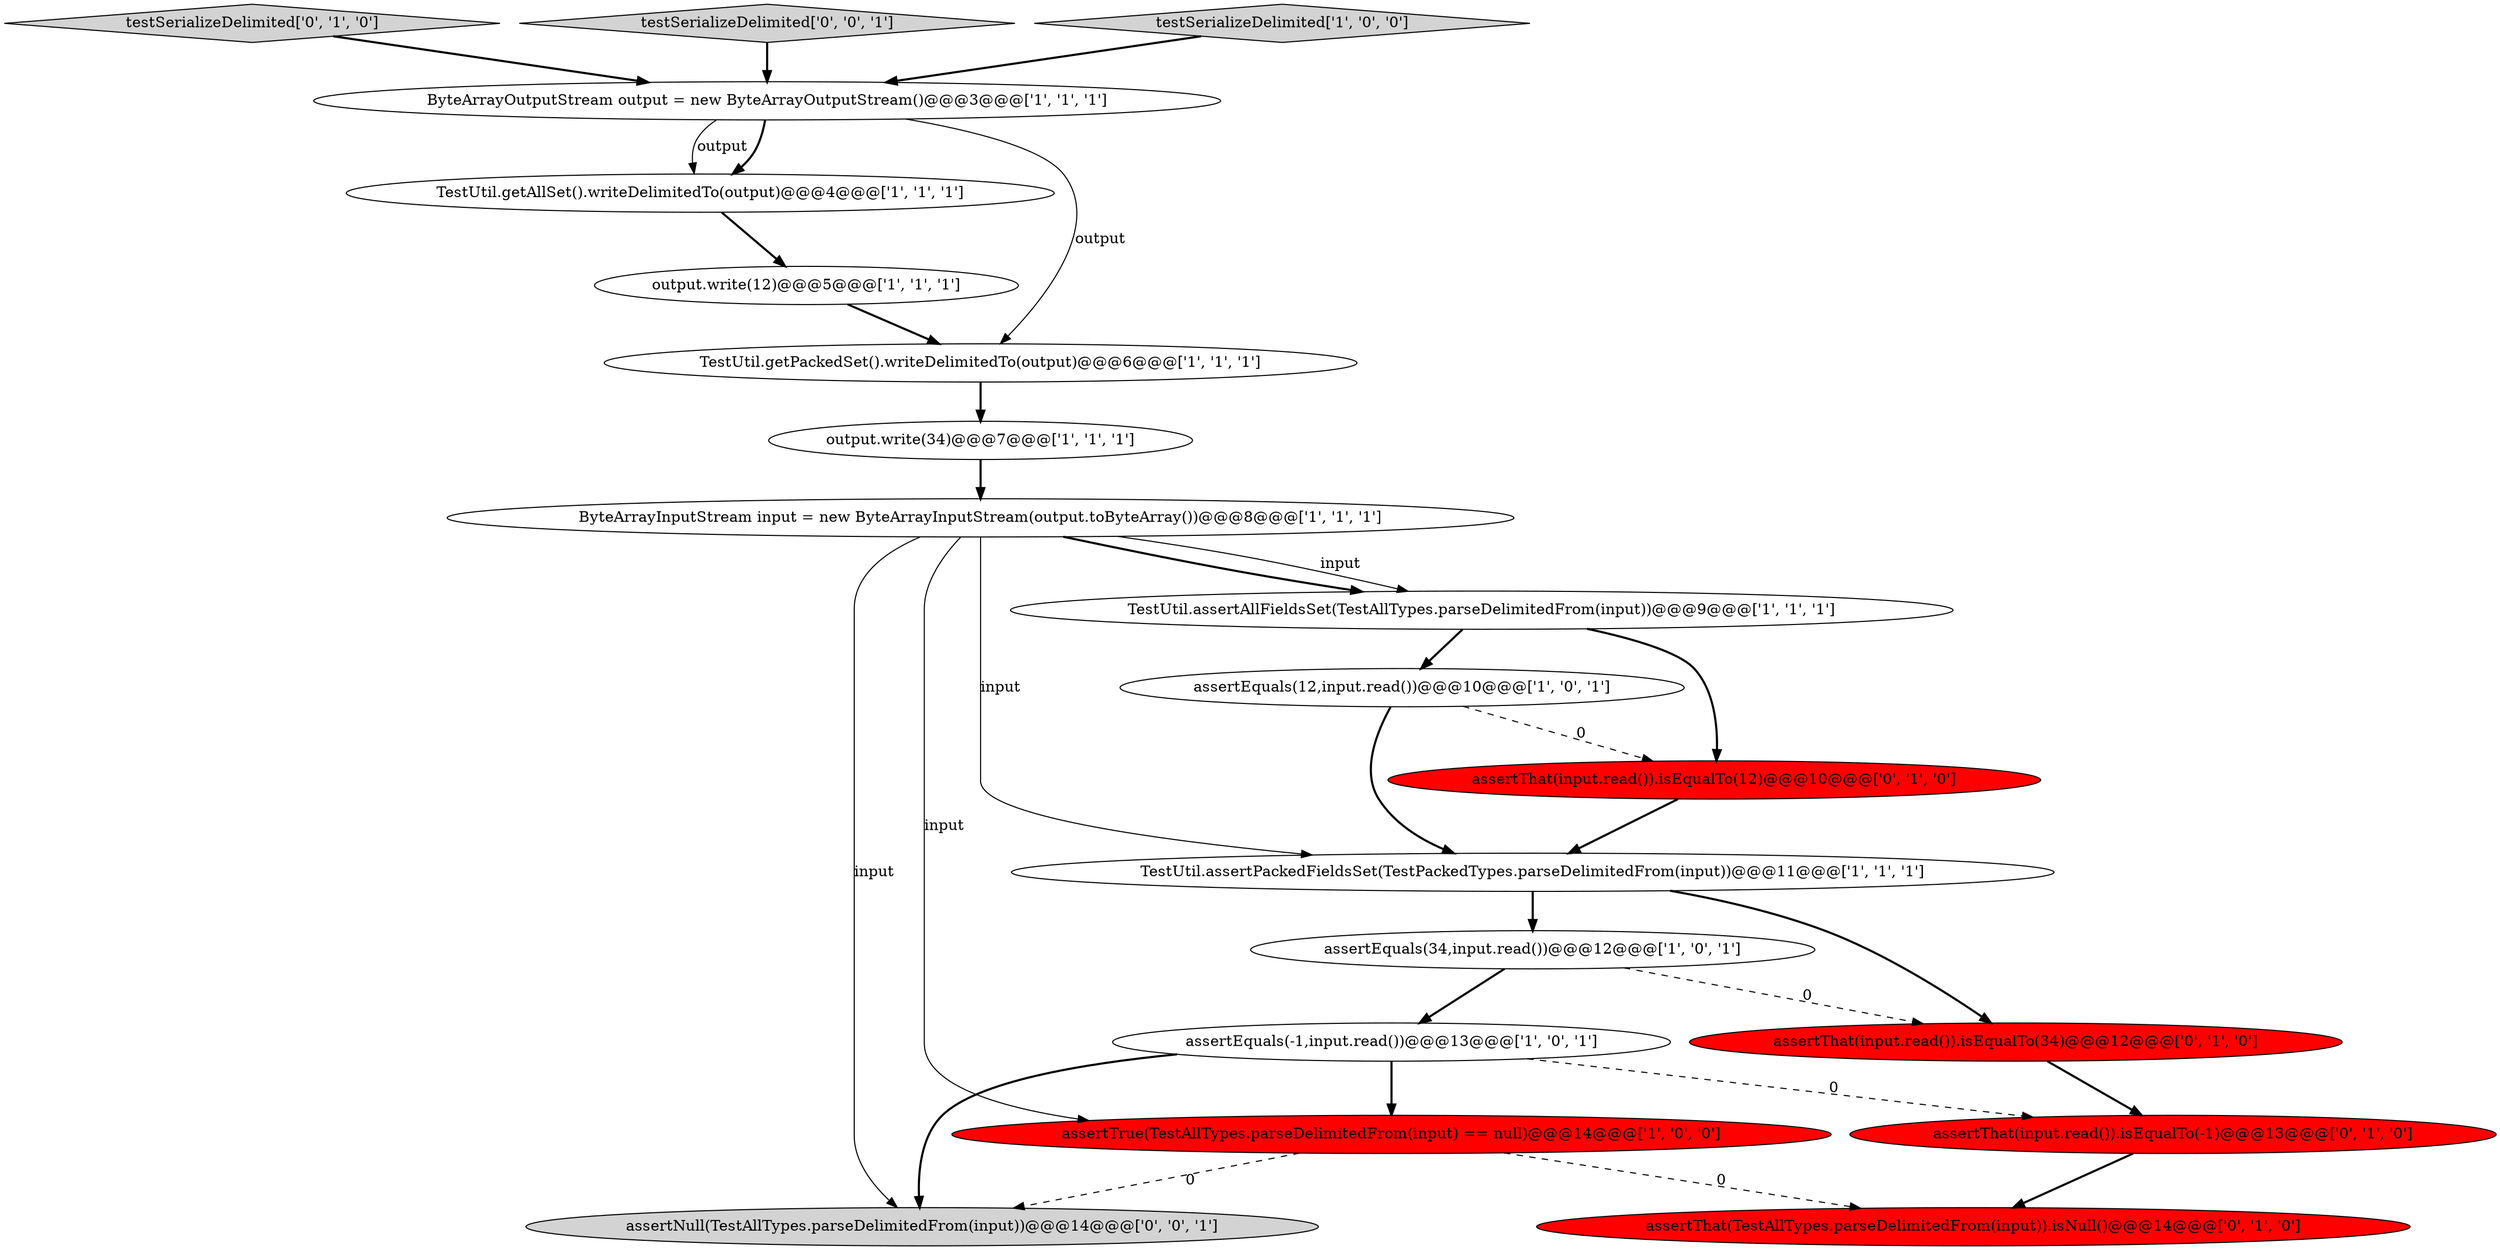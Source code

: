 digraph {
3 [style = filled, label = "assertEquals(-1,input.read())@@@13@@@['1', '0', '1']", fillcolor = white, shape = ellipse image = "AAA0AAABBB1BBB"];
10 [style = filled, label = "output.write(12)@@@5@@@['1', '1', '1']", fillcolor = white, shape = ellipse image = "AAA0AAABBB1BBB"];
19 [style = filled, label = "assertNull(TestAllTypes.parseDelimitedFrom(input))@@@14@@@['0', '0', '1']", fillcolor = lightgray, shape = ellipse image = "AAA0AAABBB3BBB"];
1 [style = filled, label = "TestUtil.assertPackedFieldsSet(TestPackedTypes.parseDelimitedFrom(input))@@@11@@@['1', '1', '1']", fillcolor = white, shape = ellipse image = "AAA0AAABBB1BBB"];
17 [style = filled, label = "assertThat(input.read()).isEqualTo(34)@@@12@@@['0', '1', '0']", fillcolor = red, shape = ellipse image = "AAA1AAABBB2BBB"];
6 [style = filled, label = "ByteArrayInputStream input = new ByteArrayInputStream(output.toByteArray())@@@8@@@['1', '1', '1']", fillcolor = white, shape = ellipse image = "AAA0AAABBB1BBB"];
8 [style = filled, label = "TestUtil.assertAllFieldsSet(TestAllTypes.parseDelimitedFrom(input))@@@9@@@['1', '1', '1']", fillcolor = white, shape = ellipse image = "AAA0AAABBB1BBB"];
4 [style = filled, label = "TestUtil.getAllSet().writeDelimitedTo(output)@@@4@@@['1', '1', '1']", fillcolor = white, shape = ellipse image = "AAA0AAABBB1BBB"];
5 [style = filled, label = "assertEquals(12,input.read())@@@10@@@['1', '0', '1']", fillcolor = white, shape = ellipse image = "AAA0AAABBB1BBB"];
16 [style = filled, label = "assertThat(TestAllTypes.parseDelimitedFrom(input)).isNull()@@@14@@@['0', '1', '0']", fillcolor = red, shape = ellipse image = "AAA1AAABBB2BBB"];
9 [style = filled, label = "assertEquals(34,input.read())@@@12@@@['1', '0', '1']", fillcolor = white, shape = ellipse image = "AAA0AAABBB1BBB"];
13 [style = filled, label = "testSerializeDelimited['0', '1', '0']", fillcolor = lightgray, shape = diamond image = "AAA0AAABBB2BBB"];
11 [style = filled, label = "TestUtil.getPackedSet().writeDelimitedTo(output)@@@6@@@['1', '1', '1']", fillcolor = white, shape = ellipse image = "AAA0AAABBB1BBB"];
14 [style = filled, label = "assertThat(input.read()).isEqualTo(-1)@@@13@@@['0', '1', '0']", fillcolor = red, shape = ellipse image = "AAA1AAABBB2BBB"];
18 [style = filled, label = "testSerializeDelimited['0', '0', '1']", fillcolor = lightgray, shape = diamond image = "AAA0AAABBB3BBB"];
0 [style = filled, label = "assertTrue(TestAllTypes.parseDelimitedFrom(input) == null)@@@14@@@['1', '0', '0']", fillcolor = red, shape = ellipse image = "AAA1AAABBB1BBB"];
2 [style = filled, label = "ByteArrayOutputStream output = new ByteArrayOutputStream()@@@3@@@['1', '1', '1']", fillcolor = white, shape = ellipse image = "AAA0AAABBB1BBB"];
7 [style = filled, label = "testSerializeDelimited['1', '0', '0']", fillcolor = lightgray, shape = diamond image = "AAA0AAABBB1BBB"];
12 [style = filled, label = "output.write(34)@@@7@@@['1', '1', '1']", fillcolor = white, shape = ellipse image = "AAA0AAABBB1BBB"];
15 [style = filled, label = "assertThat(input.read()).isEqualTo(12)@@@10@@@['0', '1', '0']", fillcolor = red, shape = ellipse image = "AAA1AAABBB2BBB"];
14->16 [style = bold, label=""];
4->10 [style = bold, label=""];
8->15 [style = bold, label=""];
0->19 [style = dashed, label="0"];
0->16 [style = dashed, label="0"];
11->12 [style = bold, label=""];
18->2 [style = bold, label=""];
6->8 [style = solid, label="input"];
12->6 [style = bold, label=""];
2->4 [style = bold, label=""];
6->19 [style = solid, label="input"];
3->0 [style = bold, label=""];
1->9 [style = bold, label=""];
1->17 [style = bold, label=""];
5->1 [style = bold, label=""];
10->11 [style = bold, label=""];
8->5 [style = bold, label=""];
3->19 [style = bold, label=""];
17->14 [style = bold, label=""];
6->1 [style = solid, label="input"];
7->2 [style = bold, label=""];
9->17 [style = dashed, label="0"];
6->8 [style = bold, label=""];
9->3 [style = bold, label=""];
2->11 [style = solid, label="output"];
3->14 [style = dashed, label="0"];
2->4 [style = solid, label="output"];
5->15 [style = dashed, label="0"];
6->0 [style = solid, label="input"];
13->2 [style = bold, label=""];
15->1 [style = bold, label=""];
}
